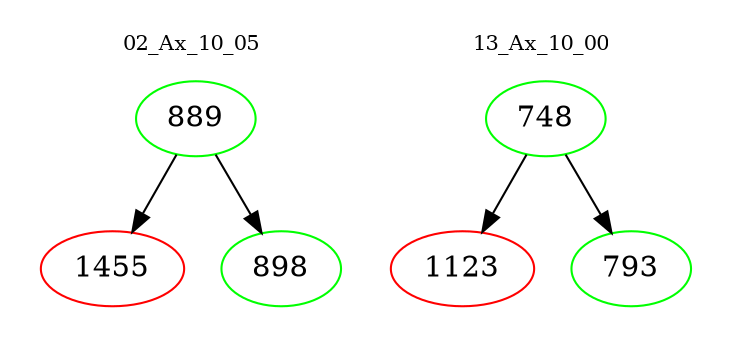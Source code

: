 digraph{
subgraph cluster_0 {
color = white
label = "02_Ax_10_05";
fontsize=10;
T0_889 [label="889", color="green"]
T0_889 -> T0_1455 [color="black"]
T0_1455 [label="1455", color="red"]
T0_889 -> T0_898 [color="black"]
T0_898 [label="898", color="green"]
}
subgraph cluster_1 {
color = white
label = "13_Ax_10_00";
fontsize=10;
T1_748 [label="748", color="green"]
T1_748 -> T1_1123 [color="black"]
T1_1123 [label="1123", color="red"]
T1_748 -> T1_793 [color="black"]
T1_793 [label="793", color="green"]
}
}
